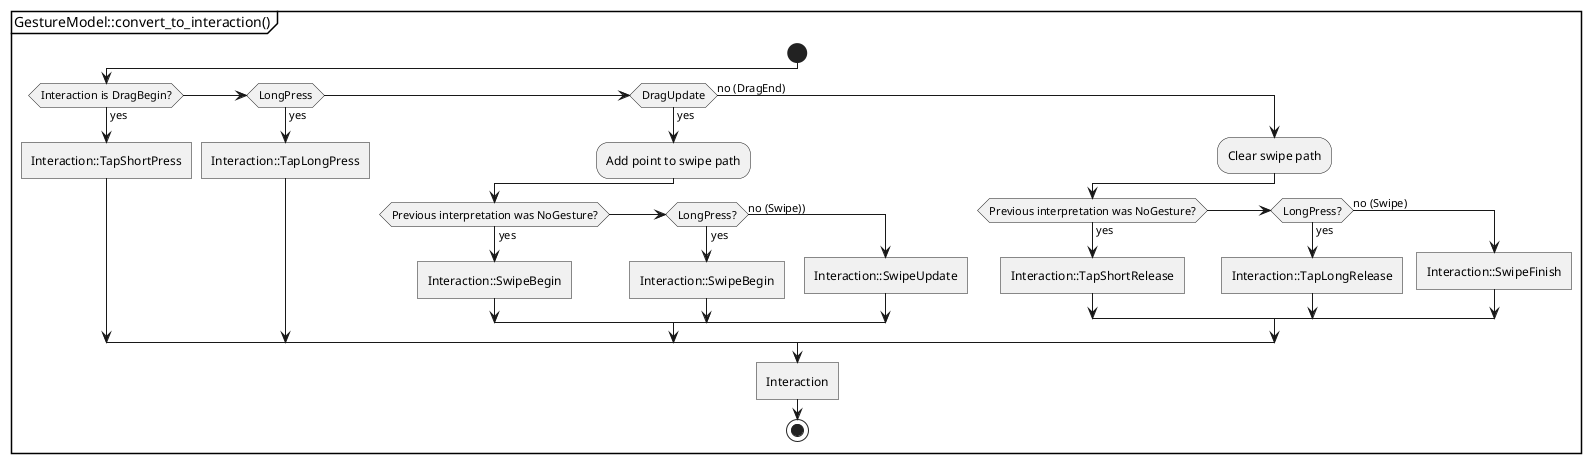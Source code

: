 @startuml gesture_model_convert_to_interaction

partition "GestureModel::convert_to_interaction()"{  
  start
  
  if (Interaction is DragBegin?) then (yes)
    :Interaction::TapShortPress]
  elseif (LongPress) then (yes)
    :Interaction::TapLongPress]
  elseif (DragUpdate) then (yes)
    :Add point to swipe path;
    if (Previous interpretation was NoGesture?) then (yes)
        :Interaction::SwipeBegin]
    elseif (LongPress?) then (yes)
        :Interaction::SwipeBegin]
    else (no (Swipe)))
        :Interaction::SwipeUpdate]
    endif
  else (no (DragEnd))
    :Clear swipe path;
    if (Previous interpretation was NoGesture?) then (yes)
        :Interaction::TapShortRelease]
    elseif (LongPress?) then (yes)
        :Interaction::TapLongRelease]
    else (no (Swipe))
        :Interaction::SwipeFinish]
    endif
  endif
  :Interaction]
  stop
}
@enduml